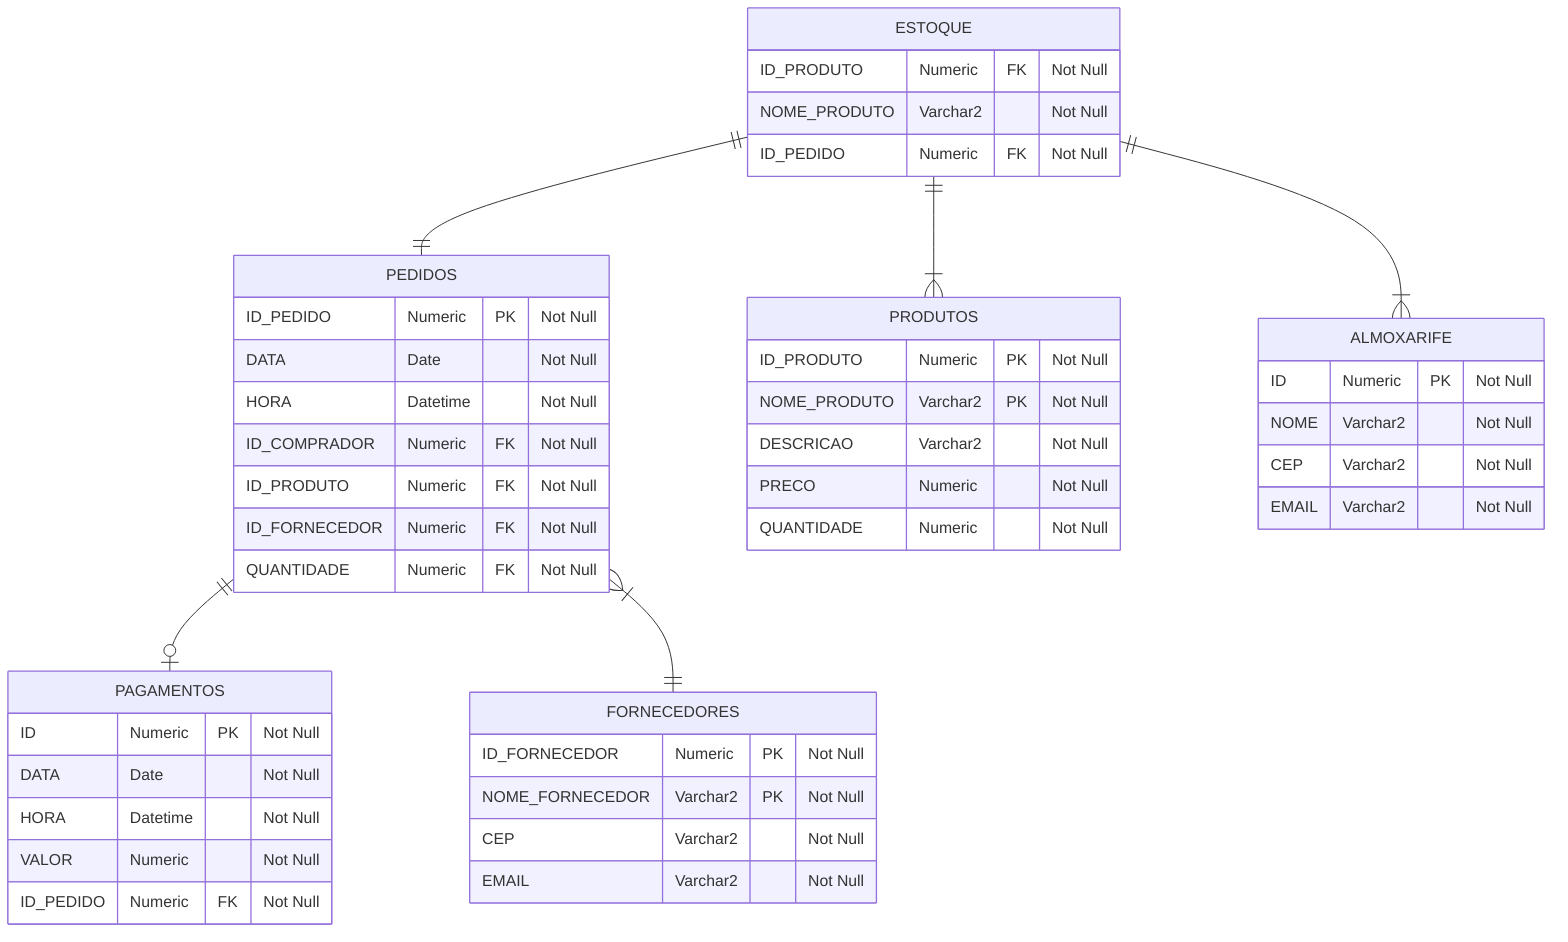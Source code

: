 erDiagram



ESTOQUE {

ID_PRODUTO Numeric FK "Not Null"
NOME_PRODUTO Varchar2 "Not Null"
ID_PEDIDO Numeric FK "Not Null"


}






    PEDIDOS{
        ID_PEDIDO           Numeric PK "Not Null"
        DATA          Date       "Not Null"
        HORA          Datetime   "Not Null"
        ID_COMPRADOR  Numeric FK "Not Null"
        ID_PRODUTO    Numeric FK "Not Null"
        ID_FORNECEDOR Numeric FK "Not Null"
        QUANTIDADE    Numeric FK "Not Null"
    }
    PRODUTOS{
        ID_PRODUTO        Numeric  PK "Not Null"
        NOME_PRODUTO Varchar2 PK   "Not Null"
        DESCRICAO Varchar2    "Not Null"
        PRECO     Numeric     "Not Null"
      QUANTIDADE   Numeric  "Not Null"
    }

    FORNECEDORES{
        ID_FORNECEDOR Numeric PK "Not Null"
        NOME_FORNECEDOR Varchar2 PK "Not Null"
        CEP       Varchar2 "Not Null"
        EMAIL     Varchar2 "Not Null"
    }








    ALMOXARIFE {
        ID        Numeric  PK "Not Null"
        NOME      Varchar2    "Not Null"
        CEP       Varchar2    "Not Null"
        EMAIL     Varchar2    "Not Null"
    }









    PAGAMENTOS{
        ID        Numeric  PK "Not Null"
        DATA      Date        "Not Null"
        HORA      Datetime    "Not Null"
        VALOR     Numeric     "Not Null"
        ID_PEDIDO Numeric  FK "Not Null"
    }



    PEDIDOS      ||--o| PAGAMENTOS: ""

    PEDIDOS      }|--|| FORNECEDORES: ""

    ESTOQUE      ||--|{ PRODUTOS: ""
    ESTOQUE      ||--|{ ALMOXARIFE: ""
    ESTOQUE      ||--|| PEDIDOS: ""